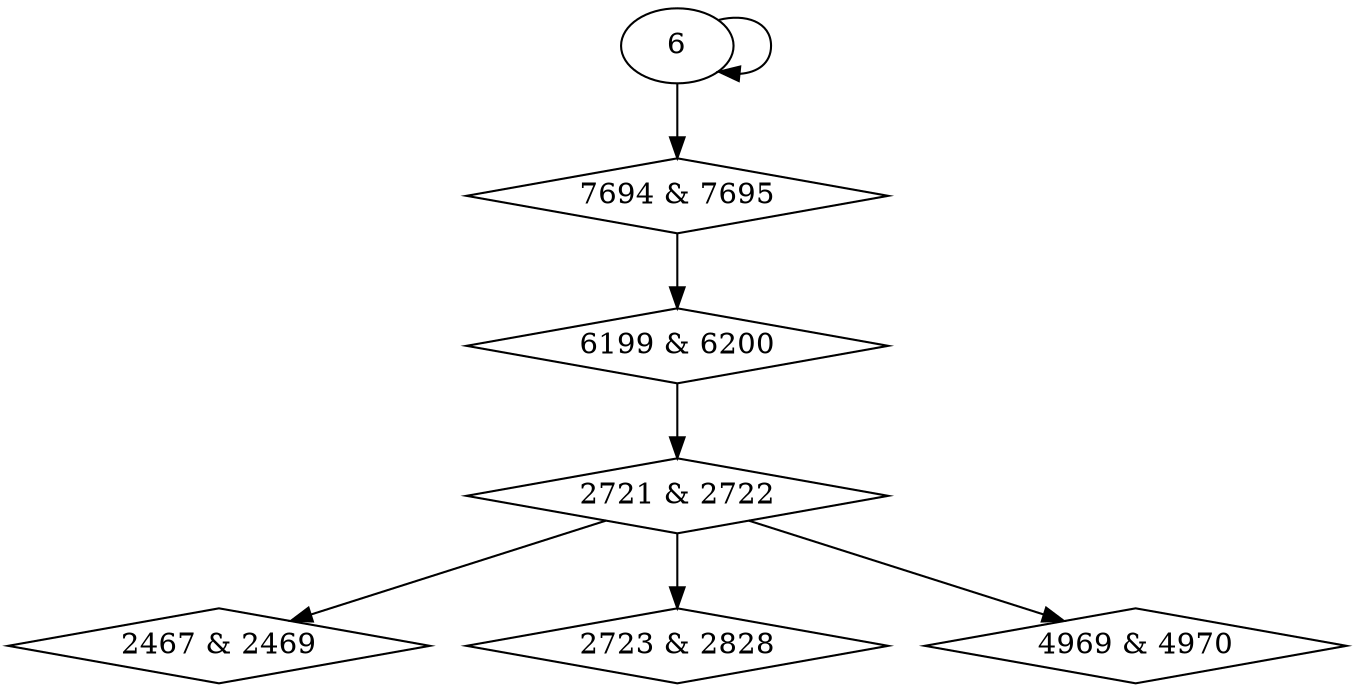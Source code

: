 digraph {
0 [label = "2467 & 2469", shape = diamond];
1 [label = "2721 & 2722", shape = diamond];
2 [label = "2723 & 2828", shape = diamond];
3 [label = "4969 & 4970", shape = diamond];
4 [label = "6199 & 6200", shape = diamond];
5 [label = "7694 & 7695", shape = diamond];
1 -> 0;
4 -> 1;
1 -> 2;
1 -> 3;
5 -> 4;
6 -> 5;
6 -> 6;
}
